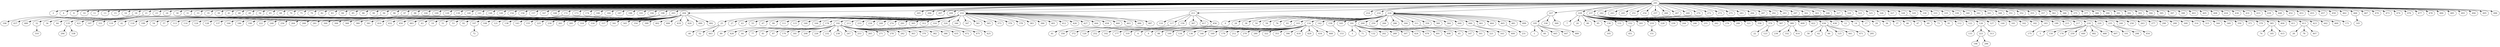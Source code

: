 digraph {
	0 [label = 0]
	1 [label = 1]
	2 [label = 2]
	3 [label = 3]
	4 [label = 4]
	5 [label = 5]
	6 [label = 6]
	7 [label = 7]
	8 [label = 8]
	9 [label = 9]
	10 [label = 10]
	11 [label = 11]
	12 [label = 12]
	13 [label = 13]
	14 [label = 14]
	15 [label = 15]
	16 [label = 16]
	17 [label = 17]
	18 [label = 18]
	19 [label = 19]
	20 [label = 20]
	21 [label = 21]
	22 [label = 22]
	23 [label = 23]
	24 [label = 24]
	25 [label = 25]
	26 [label = 26]
	27 [label = 27]
	28 [label = 28]
	29 [label = 29]
	30 [label = 30]
	31 [label = 31]
	32 [label = 32]
	33 [label = 33]
	34 [label = 34]
	35 [label = 35]
	36 [label = 36]
	37 [label = 37]
	38 [label = 38]
	39 [label = 39]
	40 [label = 40]
	41 [label = 41]
	42 [label = 42]
	43 [label = 43]
	44 [label = 44]
	45 [label = 45]
	46 [label = 46]
	47 [label = 47]
	48 [label = 48]
	49 [label = 49]
	50 [label = 50]
	51 [label = 51]
	52 [label = 52]
	53 [label = 53]
	54 [label = 54]
	55 [label = 55]
	56 [label = 56]
	57 [label = 57]
	58 [label = 58]
	59 [label = 59]
	60 [label = 60]
	61 [label = 61]
	62 [label = 62]
	63 [label = 63]
	64 [label = 64]
	65 [label = 65]
	66 [label = 66]
	67 [label = 67]
	68 [label = 68]
	69 [label = 69]
	70 [label = 70]
	71 [label = 71]
	72 [label = 72]
	73 [label = 73]
	74 [label = 74]
	75 [label = 75]
	76 [label = 76]
	77 [label = 77]
	78 [label = 78]
	79 [label = 79]
	80 [label = 80]
	81 [label = 81]
	82 [label = 82]
	83 [label = 83]
	84 [label = 84]
	85 [label = 85]
	86 [label = 86]
	87 [label = 87]
	88 [label = 88]
	89 [label = 89]
	90 [label = 90]
	91 [label = 91]
	92 [label = 92]
	93 [label = 93]
	94 [label = 94]
	95 [label = 95]
	96 [label = 96]
	97 [label = 97]
	98 [label = 98]
	99 [label = 99]
	100 [label = 100]
	101 [label = 101]
	102 [label = 102]
	103 [label = 103]
	104 [label = 104]
	105 [label = 105]
	106 [label = 106]
	107 [label = 107]
	108 [label = 108]
	109 [label = 109]
	110 [label = 110]
	111 [label = 111]
	112 [label = 112]
	113 [label = 113]
	114 [label = 114]
	115 [label = 115]
	116 [label = 116]
	117 [label = 117]
	118 [label = 118]
	119 [label = 119]
	120 [label = 120]
	121 [label = 121]
	122 [label = 122]
	123 [label = 123]
	124 [label = 124]
	125 [label = 125]
	126 [label = 126]
	127 [label = 127]
	128 [label = 128]
	129 [label = 129]
	130 [label = 130]
	131 [label = 131]
	132 [label = 132]
	133 [label = 133]
	134 [label = 134]
	135 [label = 135]
	136 [label = 136]
	137 [label = 137]
	138 [label = 138]
	139 [label = 139]
	140 [label = 140]
	141 [label = 141]
	142 [label = 142]
	143 [label = 143]
	144 [label = 144]
	145 [label = 145]
	146 [label = 146]
	147 [label = 147]
	148 [label = 148]
	149 [label = 149]
	150 [label = 150]
	151 [label = 151]
	152 [label = 152]
	153 [label = 153]
	154 [label = 154]
	155 [label = 155]
	156 [label = 156]
	157 [label = 157]
	158 [label = 158]
	159 [label = 159]
	160 [label = 160]
	161 [label = 161]
	162 [label = 162]
	163 [label = 163]
	164 [label = 164]
	165 [label = 165]
	166 [label = 166]
	167 [label = 167]
	168 [label = 168]
	169 [label = 169]
	170 [label = 170]
	171 [label = 171]
	172 [label = 172]
	173 [label = 173]
	174 [label = 174]
	175 [label = 175]
	176 [label = 176]
	177 [label = 177]
	178 [label = 178]
	179 [label = 179]
	180 [label = 180]
	181 [label = 181]
	182 [label = 182]
	183 [label = 183]
	184 [label = 184]
	185 [label = 185]
	186 [label = 186]
	187 [label = 187]
	188 [label = 188]
	189 [label = 189]
	190 [label = 190]
	191 [label = 191]
	192 [label = 192]
	193 [label = 193]
	194 [label = 194]
	195 [label = 195]
	196 [label = 196]
	197 [label = 197]
	198 [label = 198]
	199 [label = 199]
	200 [label = 200]
	201 [label = 201]
	202 [label = 202]
	203 [label = 203]
	204 [label = 204]
	205 [label = 205]
	206 [label = 206]
	207 [label = 207]
	208 [label = 208]
	209 [label = 209]
	210 [label = 210]
	211 [label = 211]
	212 [label = 212]
	213 [label = 213]
	214 [label = 214]
	215 [label = 215]
	216 [label = 216]
	217 [label = 217]
	218 [label = 218]
	219 [label = 219]
	220 [label = 220]
	221 [label = 221]
	222 [label = 222]
	223 [label = 223]
	224 [label = 224]
	225 [label = 225]
	226 [label = 226]
	227 [label = 227]
	228 [label = 228]
	229 [label = 229]
	230 [label = 230]
	231 [label = 231]
	232 [label = 232]
	233 [label = 233]
	234 [label = 234]
	235 [label = 235]
	236 [label = 236]
	237 [label = 237]
	238 [label = 238]
	239 [label = 239]
	240 [label = 240]
	241 [label = 241]
	242 [label = 242]
	243 [label = 243]
	244 [label = 244]
	245 [label = 245]
	246 [label = 246]
	247 [label = 247]
	248 [label = 248]
	249 [label = 249]
	250 [label = 250]
	251 [label = 251]
	252 [label = 252]
	253 [label = 253]
	254 [label = 254]
	255 [label = 255]
	256 [label = 256]
	257 [label = 257]
	258 [label = 258]
	259 [label = 259]
	260 [label = 260]
	261 [label = 261]
	262 [label = 262]
	263 [label = 263]
	264 [label = 264]
	265 [label = 265]
	266 [label = 266]
	267 [label = 267]
	268 [label = 268]
	269 [label = 269]
	270 [label = 270]
	271 [label = 271]
	272 [label = 272]
	273 [label = 273]
	274 [label = 274]
	275 [label = 275]
	276 [label = 276]
	277 [label = 277]
	278 [label = 278]
	279 [label = 279]
	280 [label = 280]
	281 [label = 281]
	282 [label = 282]
	283 [label = 283]
	284 [label = 284]
	285 [label = 285]
	286 [label = 286]
	287 [label = 287]
	288 [label = 288]
	289 [label = 289]
	290 [label = 290]
	291 [label = 291]
	292 [label = 292]
	293 [label = 293]
	294 [label = 294]
	295 [label = 295]
	296 [label = 296]
	297 [label = 297]
	298 [label = 298]
	299 [label = 299]
	300 [label = 300]
	301 [label = 301]
	302 [label = 302]
	303 [label = 303]
	304 [label = 304]
	305 [label = 305]
	306 [label = 306]
	307 [label = 307]
	308 [label = 308]
	309 [label = 309]
	310 [label = 310]
	311 [label = 311]
	312 [label = 312]
	313 [label = 313]
	314 [label = 314]
	315 [label = 315]
	316 [label = 316]
	317 [label = 317]
	318 [label = 318]
	319 [label = 319]
	320 [label = 320]
	321 [label = 321]
	322 [label = 322]
	323 [label = 323]
	324 [label = 324]
	325 [label = 325]
	326 [label = 326]
	327 [label = 327]
	328 [label = 328]
	329 [label = 329]
	330 [label = 330]
	331 [label = 331]
	332 [label = 332]
	333 [label = 333]
	334 [label = 334]
	335 [label = 335]
	336 [label = 336]
	337 [label = 337]
	338 [label = 338]
	339 [label = 339]
	340 [label = 340]
	341 [label = 341]
	342 [label = 342]
	343 [label = 343]
	344 [label = 344]
	345 [label = 345]
	346 [label = 346]
	347 [label = 347]
	348 [label = 348]
	349 [label = 349]
	350 [label = 350]
	351 [label = 351]
	352 [label = 352]
	353 [label = 353]
	354 [label = 354]
	355 [label = 355]
	356 [label = 356]
	357 [label = 357]
	358 [label = 358]
	359 [label = 359]
	360 [label = 360]
	361 [label = 361]
	362 [label = 362]
	363 [label = 363]
	364 [label = 364]
	365 [label = 365]
	366 [label = 366]
	367 [label = 367]
	368 [label = 368]
	369 [label = 369]
	370 [label = 370]
	371 [label = 371]
	372 [label = 372]
	373 [label = 373]
	374 [label = 374]
	375 [label = 375]
	376 [label = 376]
	377 [label = 377]
	378 [label = 378]
	379 [label = 379]
	380 [label = 380]
	381 [label = 381]
	382 [label = 382]
	383 [label = 383]
	384 [label = 384]
	385 [label = 385]
	386 [label = 386]
	387 [label = 387]
	388 [label = 388]
	389 [label = 389]
	390 [label = 390]
	391 [label = 391]
	392 [label = 392]
	393 [label = 393]
	394 [label = 394]
	395 [label = 395]
	396 [label = 396]
	397 [label = 397]
	398 [label = 398]
	399 [label = 399]
	400 [label = 400]
	401 [label = 401]
	402 [label = 402]
	403 [label = 403]
	404 [label = 404]
	405 [label = 405]
	406 [label = 406]
	407 [label = 407]
	408 [label = 408]
	409 [label = 409]
	410 [label = 410]
	411 [label = 411]
	412 [label = 412]
	413 [label = 413]
	414 [label = 414]
	415 [label = 415]
	416 [label = 416]
	417 [label = 417]
	418 [label = 418]
	419 [label = 419]
	420 [label = 420]
	421 [label = 421]
	422 [label = 422]
	423 [label = 423]
	424 [label = 424]
	425 [label = 425]
	426 [label = 426]
	427 [label = 427]
	428 [label = 428]
	429 [label = 429]
	430 [label = 430]
	431 [label = 431]
	432 [label = 432]
	433 [label = 433]
	434 [label = 434]
	435 [label = 435]
	436 [label = 436]
	437 [label = 437]
	438 [label = 438]
	439 [label = 439]
	440 [label = 440]
	441 [label = 441]
	442 [label = 442]
	443 [label = 443]
	444 [label = 444]
	445 [label = 445]
	446 [label = 446]
	447 [label = 447]
	448 [label = 448]
	449 [label = 449]
	450 [label = 450]
	451 [label = 451]
	452 [label = 452]
	453 [label = 453]
	454 [label = 454]
	455 [label = 455]
	456 [label = 456]
	457 [label = 457]
	458 [label = 458]
	459 [label = 459]
	460 [label = 460]
	461 [label = 461]
	462 [label = 462]
	463 [label = 463]
	464 [label = 464]
	465 [label = 465]
	466 [label = 466]
	467 [label = 467]
	468 [label = 468]
	469 [label = 469]
	470 [label = 470]
	471 [label = 471]
	472 [label = 472]
	473 [label = 473]
	474 [label = 474]
	475 [label = 475]
	476 [label = 476]
	477 [label = 477]
	478 [label = 478]
	479 [label = 479]
	480 [label = 480]
	481 [label = 481]
	482 [label = 482]
	483 [label = 483]
	484 [label = 484]
	485 [label = 485]
	486 [label = 486]
	487 [label = 487]
	488 [label = 488]
	489 [label = 489]
	490 [label = 490]
	491 [label = 491]
	492 [label = 492]
	493 [label = 493]
	494 [label = 494]
	495 [label = 495]
	496 [label = 496]
	497 [label = 497]
	498 [label = 498]
	499 [label = 499]
	241->242;
	241->243;
	241->245;
	241->251;
	241->254;
	241->257;
	241->260;
	241->267;
	241->269;
	241->270;
	241->272;
	241->273;
	241->275;
	241->283;
	241->284;
	241->287;
	241->292;
	241->293;
	241->297;
	241->302;
	241->303;
	241->308;
	241->317;
	241->320;
	241->323;
	241->325;
	241->326;
	241->327;
	241->328;
	241->329;
	241->330;
	241->333;
	241->335;
	241->339;
	241->340;
	241->342;
	241->343;
	241->348;
	241->351;
	241->352;
	241->355;
	241->357;
	241->362;
	241->366;
	241->375;
	241->377;
	241->388;
	241->390;
	241->391;
	241->392;
	241->393;
	241->394;
	241->395;
	241->397;
	241->398;
	241->403;
	241->405;
	241->408;
	241->416;
	241->430;
	241->431;
	241->433;
	241->439;
	241->448;
	241->452;
	241->453;
	241->455;
	241->457;
	241->459;
	241->462;
	241->466;
	241->467;
	241->470;
	241->473;
	241->474;
	241->476;
	241->477;
	241->478;
	241->484;
	241->485;
	241->493;
	241->494;
	241->495;
	241->496;
	241->2;
	241->4;
	241->8;
	241->10;
	241->11;
	241->13;
	241->15;
	241->16;
	241->18;
	241->21;
	241->23;
	241->24;
	241->30;
	241->31;
	241->33;
	241->35;
	241->39;
	241->41;
	241->48;
	241->49;
	241->56;
	241->65;
	241->68;
	241->70;
	241->75;
	241->79;
	241->82;
	241->83;
	241->84;
	241->85;
	241->86;
	241->90;
	241->94;
	241->96;
	241->97;
	241->98;
	241->104;
	241->109;
	241->129;
	241->139;
	241->140;
	241->141;
	241->148;
	241->149;
	241->154;
	241->156;
	241->157;
	241->167;
	241->168;
	241->172;
	241->173;
	241->174;
	241->180;
	241->184;
	241->187;
	241->188;
	241->193;
	241->194;
	241->198;
	241->203;
	241->204;
	241->205;
	241->206;
	241->207;
	241->209;
	241->210;
	241->211;
	241->214;
	241->216;
	241->224;
	241->227;
	241->229;
	241->237;
	237->240;
	237->258;
	237->263;
	237->277;
	237->290;
	237->299;
	237->309;
	237->314;
	237->315;
	237->344;
	237->349;
	237->350;
	237->371;
	237->379;
	237->385;
	237->404;
	237->411;
	237->413;
	237->423;
	237->442;
	237->469;
	237->12;
	237->14;
	237->17;
	237->29;
	237->36;
	237->37;
	237->46;
	237->47;
	237->69;
	237->73;
	237->91;
	237->112;
	237->122;
	237->126;
	237->127;
	237->144;
	237->161;
	237->162;
	237->182;
	237->183;
	237->189;
	237->215;
	237->217;
	237->218;
	237->220;
	237->235;
	229->239;
	229->244;
	229->246;
	229->255;
	229->262;
	229->276;
	229->288;
	229->321;
	229->358;
	229->374;
	229->387;
	229->389;
	229->409;
	229->422;
	229->436;
	229->438;
	229->7;
	229->20;
	229->80;
	229->95;
	229->130;
	229->131;
	229->152;
	229->201;
	229->219;
	229->228;
	227->336;
	227->369;
	227->195;
	224->250;
	224->266;
	224->286;
	224->304;
	224->311;
	224->359;
	224->360;
	224->364;
	224->440;
	224->446;
	224->461;
	224->464;
	224->465;
	224->481;
	224->499;
	224->0;
	224->28;
	224->38;
	224->50;
	224->59;
	224->76;
	224->93;
	224->103;
	224->116;
	224->142;
	224->158;
	224->165;
	224->191;
	224->200;
	211->367;
	211->417;
	211->456;
	211->110;
	211->117;
	211->159;
	210->213;
	210->233;
	210->234;
	210->249;
	210->274;
	210->291;
	210->305;
	210->312;
	210->316;
	210->324;
	210->346;
	210->347;
	210->361;
	210->365;
	210->373;
	210->376;
	210->378;
	210->383;
	210->384;
	210->401;
	210->412;
	210->426;
	210->427;
	210->444;
	210->458;
	210->460;
	210->463;
	210->486;
	210->487;
	210->25;
	210->27;
	210->43;
	210->55;
	210->67;
	210->99;
	210->111;
	210->115;
	210->160;
	210->164;
	210->178;
	210->192;
	204->225;
	204->230;
	204->261;
	204->285;
	204->318;
	204->334;
	204->337;
	204->341;
	204->345;
	204->354;
	204->399;
	204->402;
	204->406;
	204->419;
	204->420;
	204->490;
	204->492;
	204->19;
	204->51;
	204->53;
	204->92;
	204->107;
	204->108;
	204->121;
	204->138;
	204->143;
	204->155;
	203->63;
	198->222;
	198->248;
	198->256;
	198->264;
	198->268;
	198->281;
	198->300;
	198->306;
	198->368;
	198->380;
	198->381;
	198->410;
	198->432;
	198->450;
	198->483;
	198->54;
	198->57;
	198->113;
	198->114;
	198->124;
	198->128;
	198->137;
	198->166;
	198->186;
	198->190;
	172->199;
	172->42;
	172->118;
	97->119;
	94->197;
	94->331;
	21->32;
	21->34;
	21->64;
	21->135;
	21->421;
	18->106;
	18->437;
	18->480;
	466->145;
	328->171;
	235->298;
	235->454;
	235->101;
	218->259;
	218->449;
	218->482;
	218->488;
	218->497;
	218->5;
	218->150;
	218->176;
	183->175;
	126->133;
	126->223;
	126->313;
	14->295;
	413->26;
	413->78;
	413->407;
	385->415;
	385->74;
	385->185;
	219->151;
	152->451;
	130->105;
	436->441;
	436->471;
	436->58;
	436->62;
	436->66;
	436->125;
	389->414;
	389->236;
	389->332;
	374->22;
	374->123;
	195->445;
	195->447;
	195->489;
	195->1;
	195->60;
	200->301;
	200->45;
	200->147;
	191->202;
	191->289;
	191->307;
	191->424;
	191->479;
	191->491;
	191->498;
	191->3;
	191->71;
	191->132;
	158->153;
	116->134;
	116->136;
	116->146;
	116->169;
	116->179;
	116->212;
	116->279;
	116->280;
	116->322;
	116->353;
	116->396;
	116->418;
	116->429;
	116->434;
	116->468;
	116->6;
	116->9;
	116->88;
	116->100;
	103->177;
	103->319;
	103->102;
	465->231;
	446->163;
	446->400;
	311->221;
	159->372;
	117->356;
	117->61;
	456->120;
	456->252;
	192->208;
	192->226;
	192->232;
	192->238;
	192->247;
	192->253;
	192->265;
	192->271;
	192->278;
	192->282;
	192->363;
	192->370;
	192->382;
	192->386;
	192->435;
	192->472;
	192->475;
	192->44;
	192->77;
	192->81;
	192->87;
	192->170;
	192->181;
	178->428;
	178->89;
	25->40;
	25->52;
	25->443;
	324->425;
	107->72;
	135->294;
	135->338;
	32->310;
	223->296;
	223->196;
}